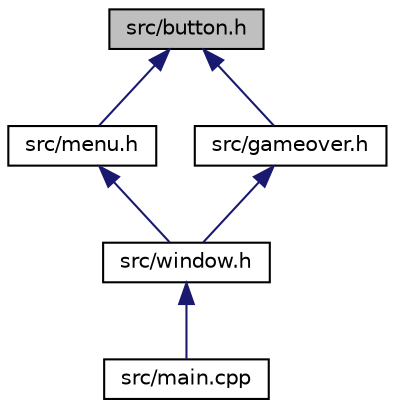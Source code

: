digraph "src/button.h"
{
  edge [fontname="Helvetica",fontsize="10",labelfontname="Helvetica",labelfontsize="10"];
  node [fontname="Helvetica",fontsize="10",shape=record];
  Node1 [label="src/button.h",height=0.2,width=0.4,color="black", fillcolor="grey75", style="filled", fontcolor="black"];
  Node1 -> Node2 [dir="back",color="midnightblue",fontsize="10",style="solid"];
  Node2 [label="src/menu.h",height=0.2,width=0.4,color="black", fillcolor="white", style="filled",URL="$menu_8h.html",tooltip="Menu qui sera affiché et avec lequel l&#39;utilisateur pourra interagir. "];
  Node2 -> Node3 [dir="back",color="midnightblue",fontsize="10",style="solid"];
  Node3 [label="src/window.h",height=0.2,width=0.4,color="black", fillcolor="white", style="filled",URL="$window_8h.html"];
  Node3 -> Node4 [dir="back",color="midnightblue",fontsize="10",style="solid"];
  Node4 [label="src/main.cpp",height=0.2,width=0.4,color="black", fillcolor="white", style="filled",URL="$main_8cpp.html",tooltip="Point d&#39;entrée du programme, qui se charge de lancer l&#39;application. "];
  Node1 -> Node5 [dir="back",color="midnightblue",fontsize="10",style="solid"];
  Node5 [label="src/gameover.h",height=0.2,width=0.4,color="black", fillcolor="white", style="filled",URL="$gameover_8h_source.html"];
  Node5 -> Node3 [dir="back",color="midnightblue",fontsize="10",style="solid"];
}
